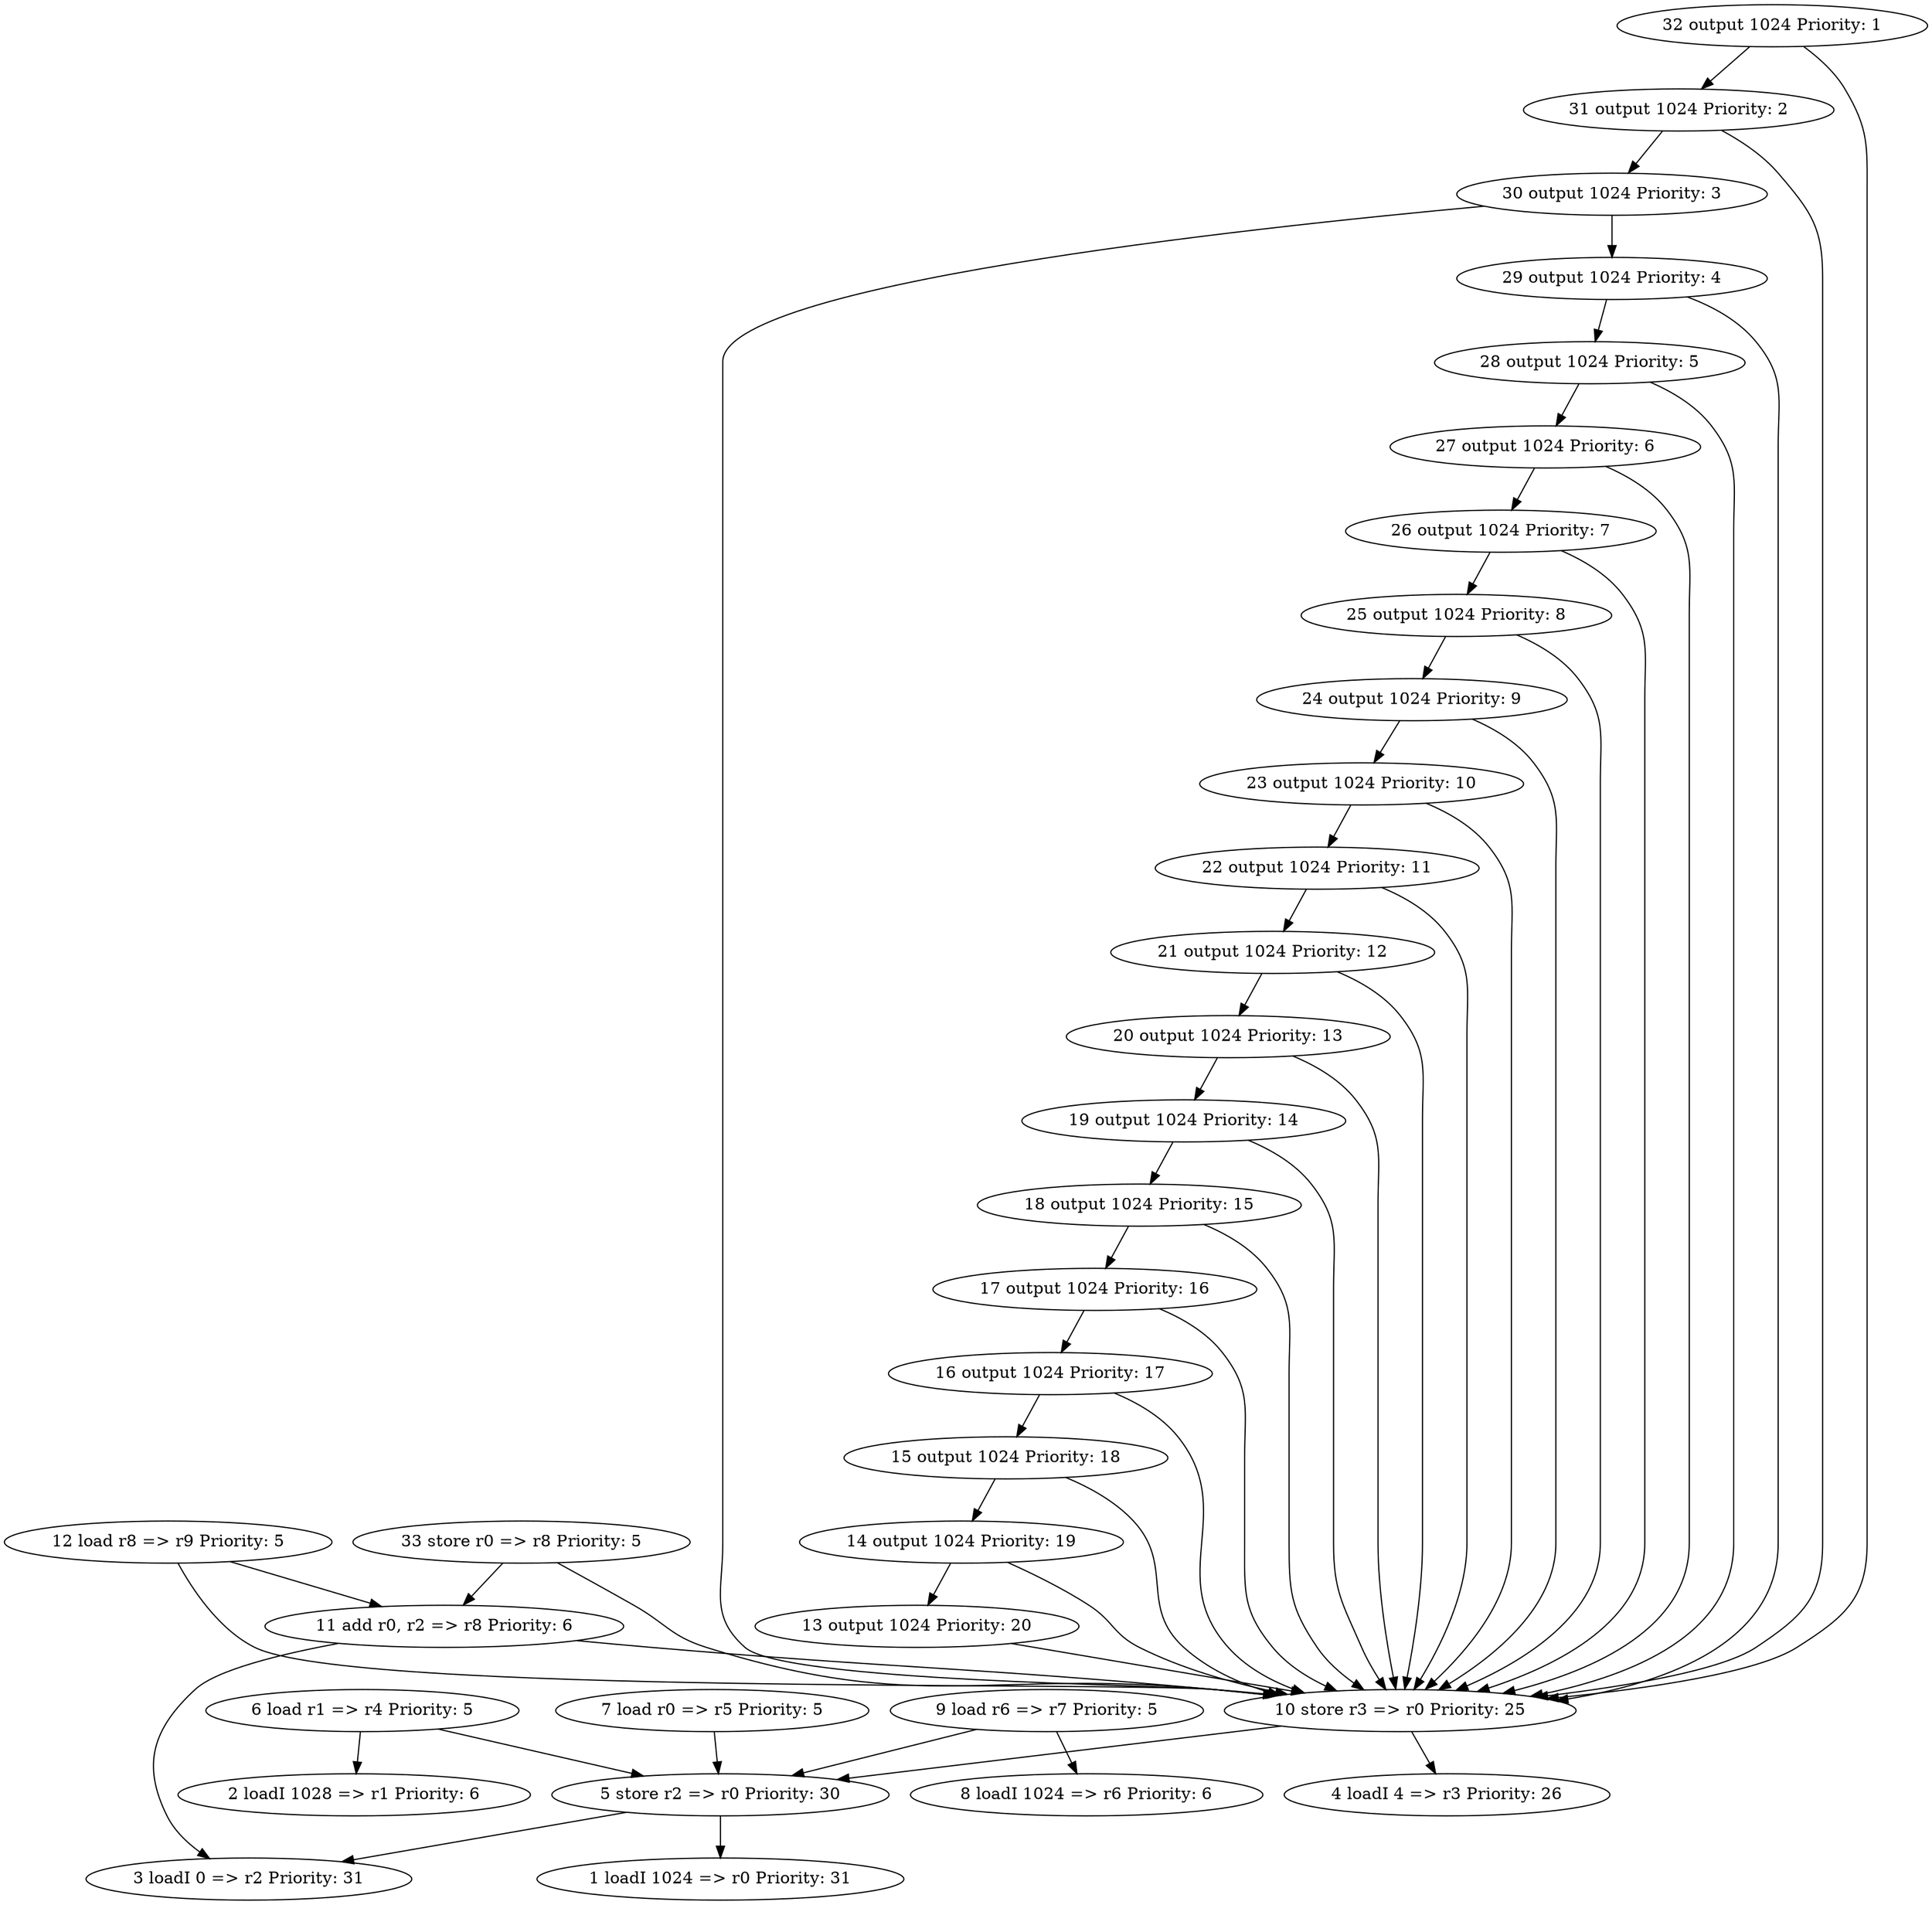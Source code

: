 digraph g {
    32 [label="32 output 1024 Priority: 1"];
    33 [label="33 store r0 => r8 Priority: 5"];
    3 [label="3 loadI 0 => r2 Priority: 31"];
    4 [label="4 loadI 4 => r3 Priority: 26"];
    5 [label="5 store r2 => r0 Priority: 30"];
    6 [label="6 load r1 => r4 Priority: 5"];
    1 [label="1 loadI 1024 => r0 Priority: 31"];
    7 [label="7 load r0 => r5 Priority: 5"];
    2 [label="2 loadI 1028 => r1 Priority: 6"];
    9 [label="9 load r6 => r7 Priority: 5"];
    10 [label="10 store r3 => r0 Priority: 25"];
    11 [label="11 add r0, r2 => r8 Priority: 6"];
    12 [label="12 load r8 => r9 Priority: 5"];
    13 [label="13 output 1024 Priority: 20"];
    14 [label="14 output 1024 Priority: 19"];
    15 [label="15 output 1024 Priority: 18"];
    16 [label="16 output 1024 Priority: 17"];
    17 [label="17 output 1024 Priority: 16"];
    8 [label="8 loadI 1024 => r6 Priority: 6"];
    18 [label="18 output 1024 Priority: 15"];
    19 [label="19 output 1024 Priority: 14"];
    20 [label="20 output 1024 Priority: 13"];
    21 [label="21 output 1024 Priority: 12"];
    22 [label="22 output 1024 Priority: 11"];
    23 [label="23 output 1024 Priority: 10"];
    24 [label="24 output 1024 Priority: 9"];
    25 [label="25 output 1024 Priority: 8"];
    26 [label="26 output 1024 Priority: 7"];
    27 [label="27 output 1024 Priority: 6"];
    28 [label="28 output 1024 Priority: 5"];
    29 [label="29 output 1024 Priority: 4"];
    30 [label="30 output 1024 Priority: 3"];
    31 [label="31 output 1024 Priority: 2"];
    32->10;
    32->31;
    33->10;
    33->11;
    5->1;
    5->3;
    6->2;
    6->5;
    7->5;
    9->8;
    9->5;
    10->4;
    10->5;
    11->10;
    11->3;
    12->10;
    12->11;
    13->10;
    14->10;
    14->13;
    15->10;
    15->14;
    16->10;
    16->15;
    17->10;
    17->16;
    18->10;
    18->17;
    19->10;
    19->18;
    20->10;
    20->19;
    21->10;
    21->20;
    22->10;
    22->21;
    23->10;
    23->22;
    24->10;
    24->23;
    25->10;
    25->24;
    26->10;
    26->25;
    27->10;
    27->26;
    28->10;
    28->27;
    29->10;
    29->28;
    30->10;
    30->29;
    31->10;
    31->30;
}
